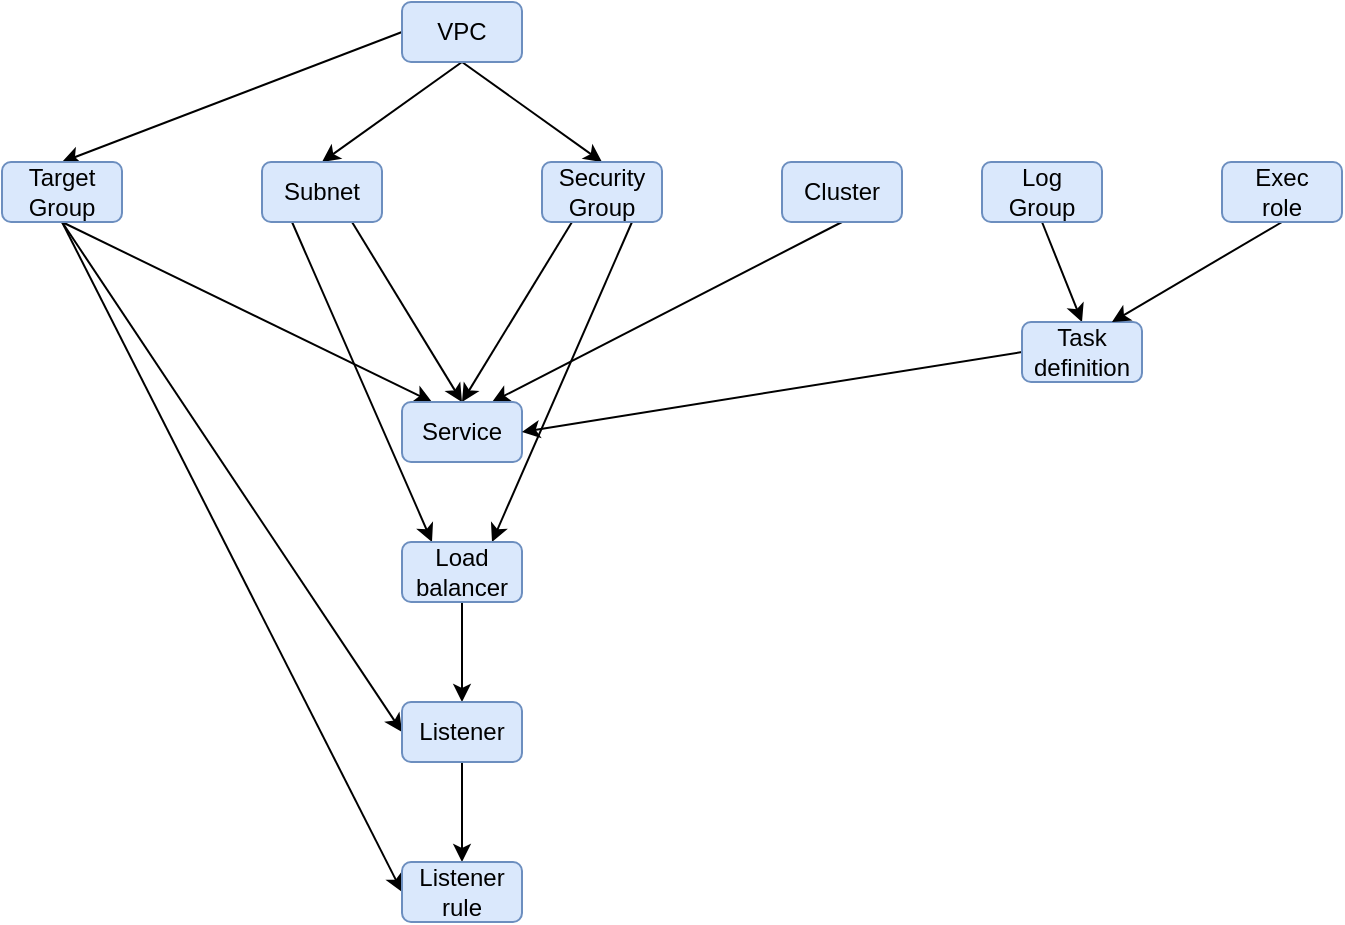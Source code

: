 <mxfile version="13.6.5" type="github" pages="2">
  <diagram id="-gNR-SX9HZmFKM1fWBXX" name="Page-1">
    <mxGraphModel dx="1117" dy="779" grid="1" gridSize="10" guides="1" tooltips="1" connect="1" arrows="1" fold="1" page="1" pageScale="1" pageWidth="850" pageHeight="1100" math="0" shadow="0">
      <root>
        <mxCell id="0" />
        <mxCell id="1" parent="0" />
        <mxCell id="ZGkaGtBlXBVSzkNMTwmu-13" style="rounded=0;orthogonalLoop=1;jettySize=auto;html=1;exitX=0;exitY=0.5;exitDx=0;exitDy=0;entryX=0.5;entryY=0;entryDx=0;entryDy=0;fillColor=#dae8fc;" edge="1" parent="1" source="ZGkaGtBlXBVSzkNMTwmu-1" target="ZGkaGtBlXBVSzkNMTwmu-2">
          <mxGeometry relative="1" as="geometry" />
        </mxCell>
        <mxCell id="ZGkaGtBlXBVSzkNMTwmu-14" style="edgeStyle=none;rounded=0;orthogonalLoop=1;jettySize=auto;html=1;exitX=0.5;exitY=1;exitDx=0;exitDy=0;entryX=0.5;entryY=0;entryDx=0;entryDy=0;fillColor=#dae8fc;" edge="1" parent="1" source="ZGkaGtBlXBVSzkNMTwmu-1" target="ZGkaGtBlXBVSzkNMTwmu-3">
          <mxGeometry relative="1" as="geometry" />
        </mxCell>
        <mxCell id="ZGkaGtBlXBVSzkNMTwmu-15" style="edgeStyle=none;rounded=0;orthogonalLoop=1;jettySize=auto;html=1;exitX=0.5;exitY=1;exitDx=0;exitDy=0;entryX=0.5;entryY=0;entryDx=0;entryDy=0;fillColor=#dae8fc;" edge="1" parent="1" source="ZGkaGtBlXBVSzkNMTwmu-1" target="ZGkaGtBlXBVSzkNMTwmu-4">
          <mxGeometry relative="1" as="geometry" />
        </mxCell>
        <mxCell id="ZGkaGtBlXBVSzkNMTwmu-1" value="VPC" style="rounded=1;whiteSpace=wrap;html=1;fillColor=#dae8fc;strokeColor=#6c8ebf;" vertex="1" parent="1">
          <mxGeometry x="290" y="80" width="60" height="30" as="geometry" />
        </mxCell>
        <mxCell id="ZGkaGtBlXBVSzkNMTwmu-19" style="edgeStyle=none;rounded=0;orthogonalLoop=1;jettySize=auto;html=1;exitX=0.5;exitY=1;exitDx=0;exitDy=0;entryX=0.25;entryY=0;entryDx=0;entryDy=0;fillColor=#dae8fc;" edge="1" parent="1" source="ZGkaGtBlXBVSzkNMTwmu-2" target="ZGkaGtBlXBVSzkNMTwmu-7">
          <mxGeometry relative="1" as="geometry" />
        </mxCell>
        <mxCell id="ZGkaGtBlXBVSzkNMTwmu-27" style="edgeStyle=none;rounded=0;orthogonalLoop=1;jettySize=auto;html=1;exitX=0.5;exitY=1;exitDx=0;exitDy=0;entryX=0;entryY=0.5;entryDx=0;entryDy=0;fillColor=#dae8fc;" edge="1" parent="1" source="ZGkaGtBlXBVSzkNMTwmu-2" target="ZGkaGtBlXBVSzkNMTwmu-9">
          <mxGeometry relative="1" as="geometry" />
        </mxCell>
        <mxCell id="ZGkaGtBlXBVSzkNMTwmu-28" style="edgeStyle=none;rounded=0;orthogonalLoop=1;jettySize=auto;html=1;exitX=0.5;exitY=1;exitDx=0;exitDy=0;entryX=0;entryY=0.5;entryDx=0;entryDy=0;fillColor=#dae8fc;" edge="1" parent="1" source="ZGkaGtBlXBVSzkNMTwmu-2" target="ZGkaGtBlXBVSzkNMTwmu-10">
          <mxGeometry relative="1" as="geometry" />
        </mxCell>
        <mxCell id="ZGkaGtBlXBVSzkNMTwmu-2" value="Target Group" style="rounded=1;whiteSpace=wrap;html=1;fillColor=#dae8fc;strokeColor=#6c8ebf;" vertex="1" parent="1">
          <mxGeometry x="90" y="160" width="60" height="30" as="geometry" />
        </mxCell>
        <mxCell id="ZGkaGtBlXBVSzkNMTwmu-16" style="edgeStyle=none;rounded=0;orthogonalLoop=1;jettySize=auto;html=1;exitX=0.75;exitY=1;exitDx=0;exitDy=0;entryX=0.5;entryY=0;entryDx=0;entryDy=0;fillColor=#dae8fc;" edge="1" parent="1" source="ZGkaGtBlXBVSzkNMTwmu-3" target="ZGkaGtBlXBVSzkNMTwmu-7">
          <mxGeometry relative="1" as="geometry" />
        </mxCell>
        <mxCell id="ZGkaGtBlXBVSzkNMTwmu-24" style="edgeStyle=none;rounded=0;orthogonalLoop=1;jettySize=auto;html=1;exitX=0.25;exitY=1;exitDx=0;exitDy=0;entryX=0.25;entryY=0;entryDx=0;entryDy=0;fillColor=#dae8fc;" edge="1" parent="1" source="ZGkaGtBlXBVSzkNMTwmu-3" target="ZGkaGtBlXBVSzkNMTwmu-8">
          <mxGeometry relative="1" as="geometry" />
        </mxCell>
        <mxCell id="ZGkaGtBlXBVSzkNMTwmu-3" value="Subnet" style="rounded=1;whiteSpace=wrap;html=1;fillColor=#dae8fc;strokeColor=#6c8ebf;" vertex="1" parent="1">
          <mxGeometry x="220" y="160" width="60" height="30" as="geometry" />
        </mxCell>
        <mxCell id="ZGkaGtBlXBVSzkNMTwmu-17" style="edgeStyle=none;rounded=0;orthogonalLoop=1;jettySize=auto;html=1;exitX=0.25;exitY=1;exitDx=0;exitDy=0;entryX=0.5;entryY=0;entryDx=0;entryDy=0;fillColor=#dae8fc;" edge="1" parent="1" source="ZGkaGtBlXBVSzkNMTwmu-4" target="ZGkaGtBlXBVSzkNMTwmu-7">
          <mxGeometry relative="1" as="geometry" />
        </mxCell>
        <mxCell id="ZGkaGtBlXBVSzkNMTwmu-23" style="edgeStyle=none;rounded=0;orthogonalLoop=1;jettySize=auto;html=1;exitX=0.75;exitY=1;exitDx=0;exitDy=0;entryX=0.75;entryY=0;entryDx=0;entryDy=0;fillColor=#dae8fc;" edge="1" parent="1" source="ZGkaGtBlXBVSzkNMTwmu-4" target="ZGkaGtBlXBVSzkNMTwmu-8">
          <mxGeometry relative="1" as="geometry" />
        </mxCell>
        <mxCell id="ZGkaGtBlXBVSzkNMTwmu-4" value="Security Group" style="rounded=1;whiteSpace=wrap;html=1;fillColor=#dae8fc;strokeColor=#6c8ebf;" vertex="1" parent="1">
          <mxGeometry x="360" y="160" width="60" height="30" as="geometry" />
        </mxCell>
        <mxCell id="ZGkaGtBlXBVSzkNMTwmu-18" style="edgeStyle=none;rounded=0;orthogonalLoop=1;jettySize=auto;html=1;exitX=0.5;exitY=1;exitDx=0;exitDy=0;entryX=0.75;entryY=0;entryDx=0;entryDy=0;fillColor=#dae8fc;" edge="1" parent="1" source="ZGkaGtBlXBVSzkNMTwmu-5" target="ZGkaGtBlXBVSzkNMTwmu-7">
          <mxGeometry relative="1" as="geometry" />
        </mxCell>
        <mxCell id="ZGkaGtBlXBVSzkNMTwmu-5" value="Cluster" style="rounded=1;whiteSpace=wrap;html=1;fillColor=#dae8fc;strokeColor=#6c8ebf;" vertex="1" parent="1">
          <mxGeometry x="480" y="160" width="60" height="30" as="geometry" />
        </mxCell>
        <mxCell id="ZGkaGtBlXBVSzkNMTwmu-21" style="edgeStyle=none;rounded=0;orthogonalLoop=1;jettySize=auto;html=1;exitX=0.5;exitY=1;exitDx=0;exitDy=0;entryX=0.5;entryY=0;entryDx=0;entryDy=0;fillColor=#dae8fc;" edge="1" parent="1" source="ZGkaGtBlXBVSzkNMTwmu-6" target="ZGkaGtBlXBVSzkNMTwmu-11">
          <mxGeometry relative="1" as="geometry" />
        </mxCell>
        <mxCell id="ZGkaGtBlXBVSzkNMTwmu-6" value="Log&lt;br&gt;Group" style="rounded=1;whiteSpace=wrap;html=1;fillColor=#dae8fc;strokeColor=#6c8ebf;" vertex="1" parent="1">
          <mxGeometry x="580" y="160" width="60" height="30" as="geometry" />
        </mxCell>
        <mxCell id="ZGkaGtBlXBVSzkNMTwmu-7" value="Service" style="rounded=1;whiteSpace=wrap;html=1;fillColor=#dae8fc;strokeColor=#6c8ebf;" vertex="1" parent="1">
          <mxGeometry x="290" y="280" width="60" height="30" as="geometry" />
        </mxCell>
        <mxCell id="ZGkaGtBlXBVSzkNMTwmu-25" style="edgeStyle=none;rounded=0;orthogonalLoop=1;jettySize=auto;html=1;exitX=0.5;exitY=1;exitDx=0;exitDy=0;entryX=0.5;entryY=0;entryDx=0;entryDy=0;fillColor=#dae8fc;" edge="1" parent="1" source="ZGkaGtBlXBVSzkNMTwmu-8" target="ZGkaGtBlXBVSzkNMTwmu-9">
          <mxGeometry relative="1" as="geometry" />
        </mxCell>
        <mxCell id="ZGkaGtBlXBVSzkNMTwmu-8" value="Load balancer" style="rounded=1;whiteSpace=wrap;html=1;fillColor=#dae8fc;strokeColor=#6c8ebf;" vertex="1" parent="1">
          <mxGeometry x="290" y="350" width="60" height="30" as="geometry" />
        </mxCell>
        <mxCell id="ZGkaGtBlXBVSzkNMTwmu-26" style="edgeStyle=none;rounded=0;orthogonalLoop=1;jettySize=auto;html=1;exitX=0.5;exitY=1;exitDx=0;exitDy=0;entryX=0.5;entryY=0;entryDx=0;entryDy=0;fillColor=#dae8fc;" edge="1" parent="1" source="ZGkaGtBlXBVSzkNMTwmu-9" target="ZGkaGtBlXBVSzkNMTwmu-10">
          <mxGeometry relative="1" as="geometry" />
        </mxCell>
        <mxCell id="ZGkaGtBlXBVSzkNMTwmu-9" value="Listener" style="rounded=1;whiteSpace=wrap;html=1;fillColor=#dae8fc;strokeColor=#6c8ebf;" vertex="1" parent="1">
          <mxGeometry x="290" y="430" width="60" height="30" as="geometry" />
        </mxCell>
        <mxCell id="ZGkaGtBlXBVSzkNMTwmu-10" value="Listener rule" style="rounded=1;whiteSpace=wrap;html=1;fillColor=#dae8fc;strokeColor=#6c8ebf;" vertex="1" parent="1">
          <mxGeometry x="290" y="510" width="60" height="30" as="geometry" />
        </mxCell>
        <mxCell id="ZGkaGtBlXBVSzkNMTwmu-20" style="edgeStyle=none;rounded=0;orthogonalLoop=1;jettySize=auto;html=1;exitX=0;exitY=0.5;exitDx=0;exitDy=0;entryX=1;entryY=0.5;entryDx=0;entryDy=0;fillColor=#dae8fc;" edge="1" parent="1" source="ZGkaGtBlXBVSzkNMTwmu-11" target="ZGkaGtBlXBVSzkNMTwmu-7">
          <mxGeometry relative="1" as="geometry" />
        </mxCell>
        <mxCell id="ZGkaGtBlXBVSzkNMTwmu-11" value="Task definition" style="rounded=1;whiteSpace=wrap;html=1;fillColor=#dae8fc;strokeColor=#6c8ebf;" vertex="1" parent="1">
          <mxGeometry x="600" y="240" width="60" height="30" as="geometry" />
        </mxCell>
        <mxCell id="ZGkaGtBlXBVSzkNMTwmu-22" style="edgeStyle=none;rounded=0;orthogonalLoop=1;jettySize=auto;html=1;exitX=0.5;exitY=1;exitDx=0;exitDy=0;entryX=0.75;entryY=0;entryDx=0;entryDy=0;fillColor=#dae8fc;" edge="1" parent="1" source="ZGkaGtBlXBVSzkNMTwmu-12" target="ZGkaGtBlXBVSzkNMTwmu-11">
          <mxGeometry relative="1" as="geometry" />
        </mxCell>
        <mxCell id="ZGkaGtBlXBVSzkNMTwmu-12" value="Exec&lt;br&gt;role" style="rounded=1;whiteSpace=wrap;html=1;fillColor=#dae8fc;strokeColor=#6c8ebf;" vertex="1" parent="1">
          <mxGeometry x="700" y="160" width="60" height="30" as="geometry" />
        </mxCell>
      </root>
    </mxGraphModel>
  </diagram>
  <diagram id="U_yA70E6KyNokvg87Xwr" name="Page-2">
    <mxGraphModel dx="1117" dy="779" grid="1" gridSize="10" guides="1" tooltips="1" connect="1" arrows="1" fold="1" page="1" pageScale="1" pageWidth="850" pageHeight="1100" math="0" shadow="0">
      <root>
        <mxCell id="hg4hE2ffFTemA8jr_Cyk-0" />
        <mxCell id="hg4hE2ffFTemA8jr_Cyk-1" parent="hg4hE2ffFTemA8jr_Cyk-0" />
        <mxCell id="1ajcXuYfGeHAG1kNrv2t-3" value="VPC" style="rounded=1;whiteSpace=wrap;html=1;fillColor=#dae8fc;strokeColor=#6c8ebf;" vertex="1" parent="hg4hE2ffFTemA8jr_Cyk-1">
          <mxGeometry x="170" y="390" width="60" height="30" as="geometry" />
        </mxCell>
        <mxCell id="1ajcXuYfGeHAG1kNrv2t-7" value="Target Group" style="rounded=1;whiteSpace=wrap;html=1;fillColor=#dae8fc;strokeColor=#6c8ebf;" vertex="1" parent="hg4hE2ffFTemA8jr_Cyk-1">
          <mxGeometry x="170" y="230" width="60" height="30" as="geometry" />
        </mxCell>
        <mxCell id="1ajcXuYfGeHAG1kNrv2t-10" value="Subnet" style="rounded=1;whiteSpace=wrap;html=1;fillColor=#dae8fc;strokeColor=#6c8ebf;" vertex="1" parent="hg4hE2ffFTemA8jr_Cyk-1">
          <mxGeometry x="220" y="160" width="60" height="30" as="geometry" />
        </mxCell>
        <mxCell id="1ajcXuYfGeHAG1kNrv2t-13" value="Security Group" style="rounded=1;whiteSpace=wrap;html=1;fillColor=#dae8fc;strokeColor=#6c8ebf;" vertex="1" parent="hg4hE2ffFTemA8jr_Cyk-1">
          <mxGeometry x="400" y="320" width="60" height="30" as="geometry" />
        </mxCell>
        <mxCell id="1ajcXuYfGeHAG1kNrv2t-15" value="Cluster" style="rounded=1;whiteSpace=wrap;html=1;fillColor=#dae8fc;strokeColor=#6c8ebf;" vertex="1" parent="hg4hE2ffFTemA8jr_Cyk-1">
          <mxGeometry x="480" y="160" width="60" height="30" as="geometry" />
        </mxCell>
        <mxCell id="1ajcXuYfGeHAG1kNrv2t-17" value="Log&lt;br&gt;Group" style="rounded=1;whiteSpace=wrap;html=1;fillColor=#dae8fc;strokeColor=#6c8ebf;" vertex="1" parent="hg4hE2ffFTemA8jr_Cyk-1">
          <mxGeometry x="280" y="340" width="60" height="30" as="geometry" />
        </mxCell>
        <mxCell id="1ajcXuYfGeHAG1kNrv2t-18" value="Service" style="rounded=1;whiteSpace=wrap;html=1;fillColor=#dae8fc;strokeColor=#6c8ebf;" vertex="1" parent="hg4hE2ffFTemA8jr_Cyk-1">
          <mxGeometry x="170" y="300" width="60" height="30" as="geometry" />
        </mxCell>
        <mxCell id="1ajcXuYfGeHAG1kNrv2t-20" value="Load balancer" style="rounded=1;whiteSpace=wrap;html=1;fillColor=#dae8fc;strokeColor=#6c8ebf;" vertex="1" parent="hg4hE2ffFTemA8jr_Cyk-1">
          <mxGeometry x="290" y="250" width="60" height="30" as="geometry" />
        </mxCell>
        <mxCell id="1ajcXuYfGeHAG1kNrv2t-22" value="Listener" style="rounded=1;whiteSpace=wrap;html=1;fillColor=#dae8fc;strokeColor=#6c8ebf;" vertex="1" parent="hg4hE2ffFTemA8jr_Cyk-1">
          <mxGeometry x="290" y="430" width="60" height="30" as="geometry" />
        </mxCell>
        <mxCell id="1ajcXuYfGeHAG1kNrv2t-23" value="Listener rule" style="rounded=1;whiteSpace=wrap;html=1;fillColor=#dae8fc;strokeColor=#6c8ebf;" vertex="1" parent="hg4hE2ffFTemA8jr_Cyk-1">
          <mxGeometry x="360" y="180" width="60" height="30" as="geometry" />
        </mxCell>
        <mxCell id="1ajcXuYfGeHAG1kNrv2t-25" value="Task definition" style="rounded=1;whiteSpace=wrap;html=1;fillColor=#dae8fc;strokeColor=#6c8ebf;" vertex="1" parent="hg4hE2ffFTemA8jr_Cyk-1">
          <mxGeometry x="450" y="260" width="60" height="30" as="geometry" />
        </mxCell>
        <mxCell id="1ajcXuYfGeHAG1kNrv2t-27" value="Exec&lt;br&gt;role" style="rounded=1;whiteSpace=wrap;html=1;fillColor=#dae8fc;strokeColor=#6c8ebf;" vertex="1" parent="hg4hE2ffFTemA8jr_Cyk-1">
          <mxGeometry x="410" y="390" width="60" height="30" as="geometry" />
        </mxCell>
      </root>
    </mxGraphModel>
  </diagram>
</mxfile>
